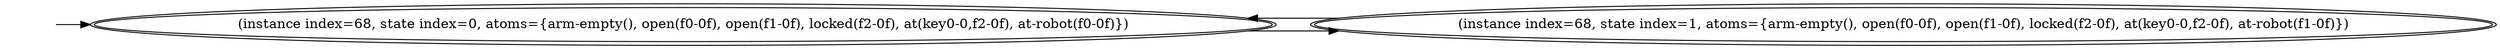 digraph {
rankdir="LR"
s0[peripheries=2,label="(instance index=68, state index=0, atoms={arm-empty(), open(f0-0f), open(f1-0f), locked(f2-0f), at(key0-0,f2-0f), at-robot(f0-0f)})"]
s1[peripheries=2,label="(instance index=68, state index=1, atoms={arm-empty(), open(f0-0f), open(f1-0f), locked(f2-0f), at(key0-0,f2-0f), at-robot(f1-0f)})"]
Dangling [ label = "", style = invis ]
{ rank = same; Dangling }
Dangling -> s0
{ rank = same; s0}
{
s0->s1
s1->s0
}
}
